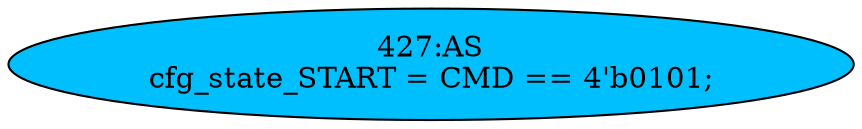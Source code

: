 strict digraph "" {
	node [label="\N"];
	"427:AS"	 [ast="<pyverilog.vparser.ast.Assign object at 0x7f1e4d7e7990>",
		def_var="['cfg_state_START']",
		fillcolor=deepskyblue,
		label="427:AS
cfg_state_START = CMD == 4'b0101;",
		statements="[]",
		style=filled,
		typ=Assign,
		use_var="['CMD']"];
}
